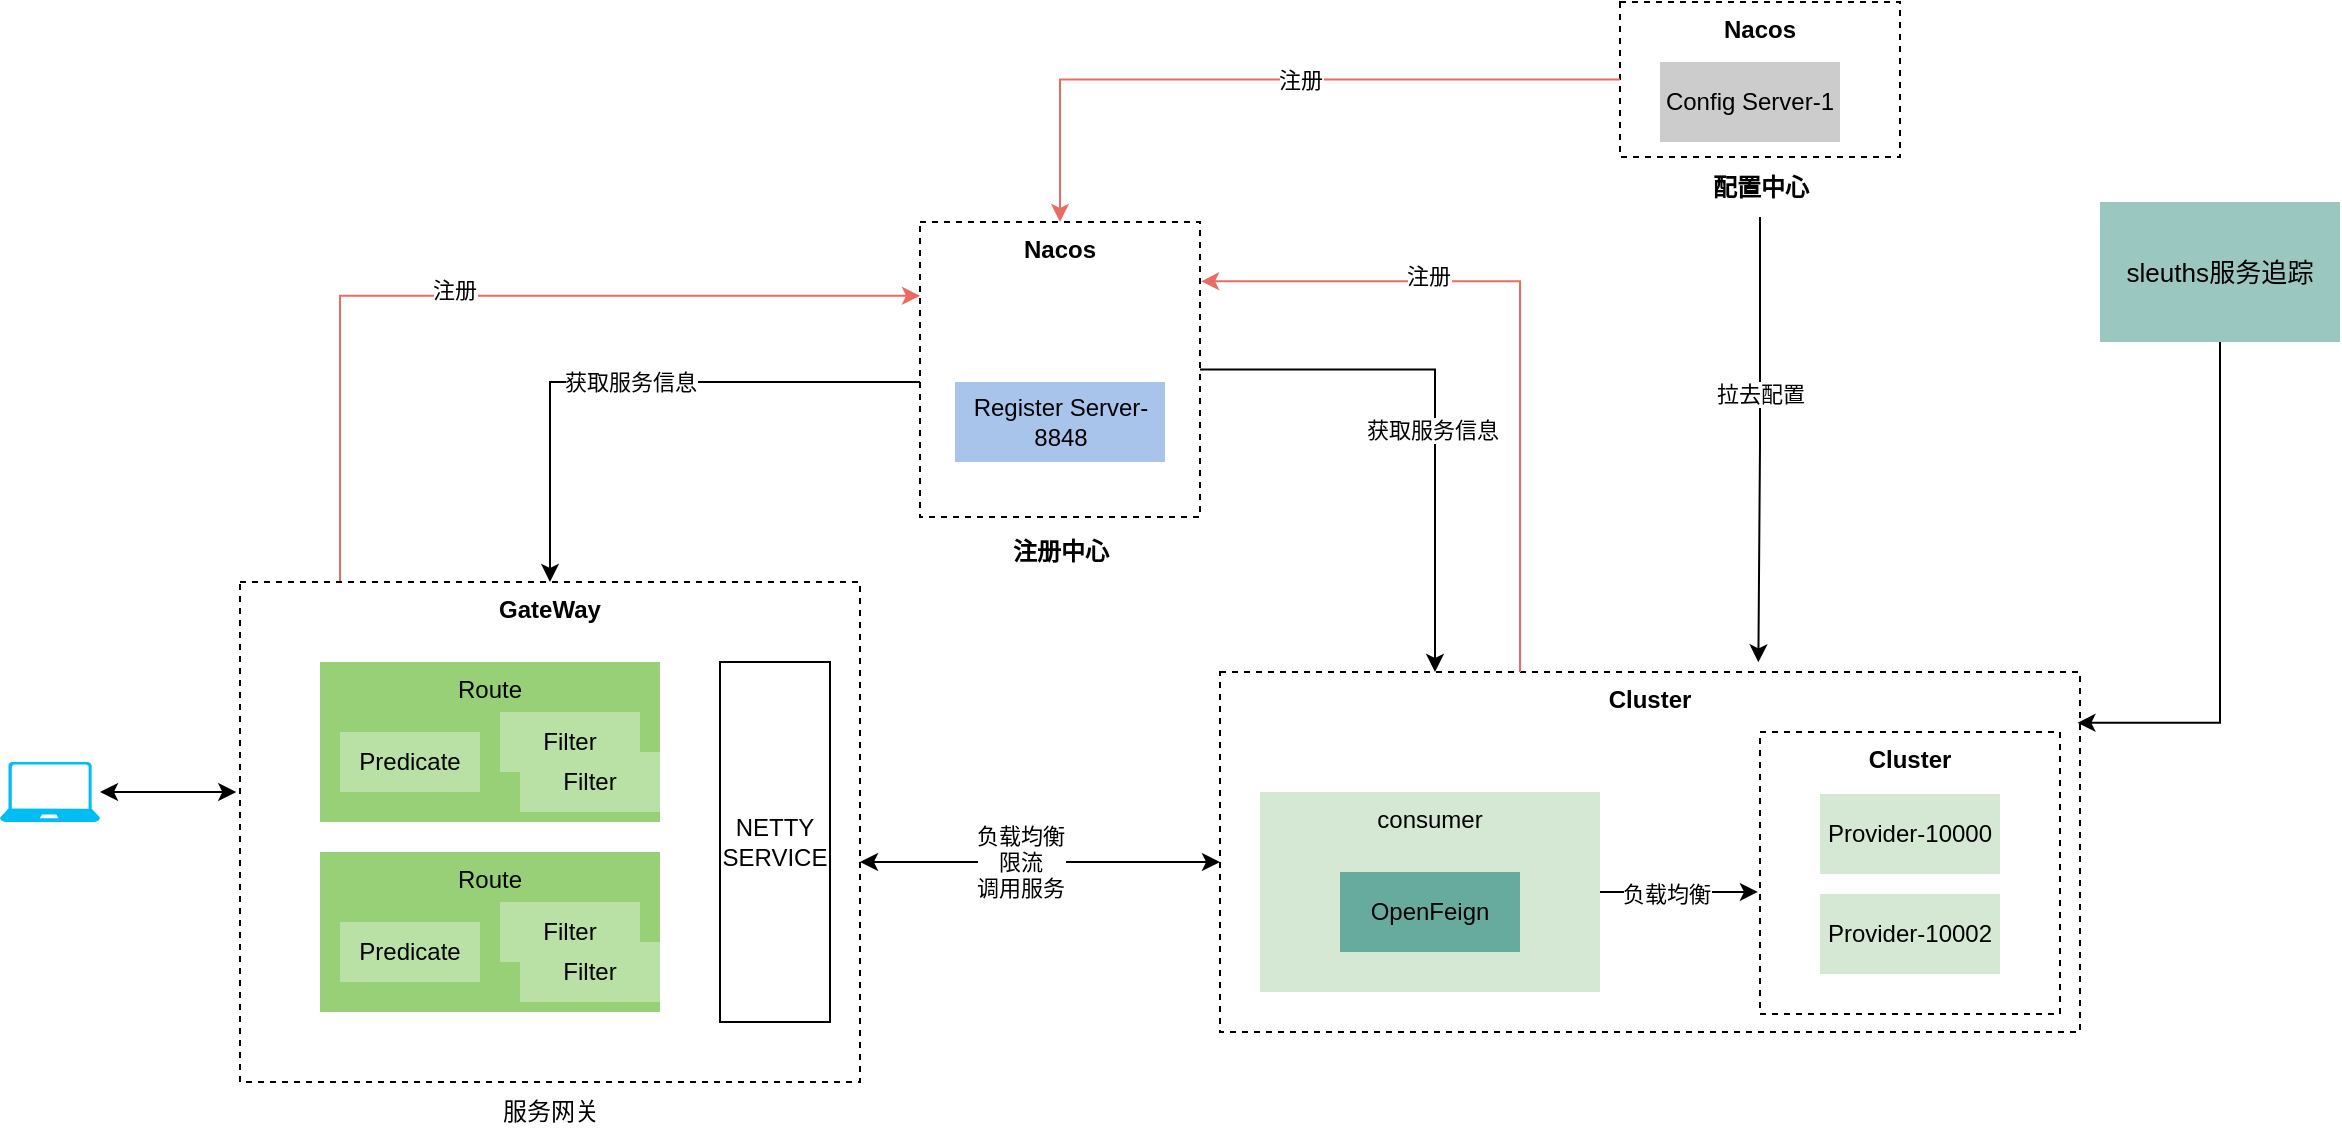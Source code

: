 <mxfile version="24.6.4" type="github">
  <diagram name="第 1 页" id="TnaWdXLzNJzU0-kOCl_u">
    <mxGraphModel dx="1816" dy="514" grid="1" gridSize="10" guides="1" tooltips="1" connect="1" arrows="1" fold="1" page="1" pageScale="1" pageWidth="827" pageHeight="1169" math="0" shadow="0">
      <root>
        <mxCell id="0" />
        <mxCell id="1" parent="0" />
        <mxCell id="fLhCOQXJ6kDsfGb4_A8b-1" value="" style="verticalLabelPosition=bottom;html=1;verticalAlign=top;align=center;strokeColor=none;fillColor=#00BEF2;shape=mxgraph.azure.laptop;pointerEvents=1;" parent="1" vertex="1">
          <mxGeometry x="-550" y="540" width="50" height="30" as="geometry" />
        </mxCell>
        <mxCell id="fLhCOQXJ6kDsfGb4_A8b-34" style="edgeStyle=orthogonalEdgeStyle;rounded=0;orthogonalLoop=1;jettySize=auto;html=1;entryX=0;entryY=0.25;entryDx=0;entryDy=0;strokeColor=#EA6B66;" parent="1" source="fLhCOQXJ6kDsfGb4_A8b-2" target="fLhCOQXJ6kDsfGb4_A8b-13" edge="1">
          <mxGeometry relative="1" as="geometry">
            <Array as="points">
              <mxPoint x="-380" y="307" />
            </Array>
          </mxGeometry>
        </mxCell>
        <mxCell id="fLhCOQXJ6kDsfGb4_A8b-35" value="注册" style="edgeLabel;html=1;align=center;verticalAlign=middle;resizable=0;points=[];" parent="fLhCOQXJ6kDsfGb4_A8b-34" vertex="1" connectable="0">
          <mxGeometry x="-0.278" y="3" relative="1" as="geometry">
            <mxPoint x="43" as="offset" />
          </mxGeometry>
        </mxCell>
        <mxCell id="fLhCOQXJ6kDsfGb4_A8b-2" value="&lt;b&gt;GateWay&lt;/b&gt;" style="rounded=0;whiteSpace=wrap;html=1;fillColor=none;strokeColor=default;align=center;verticalAlign=top;dashed=1;" parent="1" vertex="1">
          <mxGeometry x="-430" y="450" width="310" height="250" as="geometry" />
        </mxCell>
        <mxCell id="fLhCOQXJ6kDsfGb4_A8b-3" value="NETTY SERVICE" style="rounded=0;whiteSpace=wrap;html=1;fillColor=none;align=center;verticalAlign=middle;" parent="1" vertex="1">
          <mxGeometry x="-190" y="490" width="55" height="180" as="geometry" />
        </mxCell>
        <mxCell id="fLhCOQXJ6kDsfGb4_A8b-4" value="" style="group" parent="1" vertex="1" connectable="0">
          <mxGeometry x="-390" y="490" width="170" height="80" as="geometry" />
        </mxCell>
        <mxCell id="fLhCOQXJ6kDsfGb4_A8b-5" value="Route" style="rounded=0;whiteSpace=wrap;html=1;fillColor=#97D077;align=center;verticalAlign=top;strokeColor=none;" parent="fLhCOQXJ6kDsfGb4_A8b-4" vertex="1">
          <mxGeometry width="170" height="80" as="geometry" />
        </mxCell>
        <mxCell id="fLhCOQXJ6kDsfGb4_A8b-6" value="Filter" style="rounded=0;whiteSpace=wrap;html=1;fillColor=#B9E0A5;align=center;verticalAlign=middle;strokeColor=none;" parent="fLhCOQXJ6kDsfGb4_A8b-4" vertex="1">
          <mxGeometry x="90" y="25" width="70" height="30" as="geometry" />
        </mxCell>
        <mxCell id="fLhCOQXJ6kDsfGb4_A8b-7" value="Predicate" style="rounded=0;whiteSpace=wrap;html=1;fillColor=#B9E0A5;align=center;verticalAlign=middle;strokeColor=none;" parent="fLhCOQXJ6kDsfGb4_A8b-4" vertex="1">
          <mxGeometry x="10" y="35" width="70" height="30" as="geometry" />
        </mxCell>
        <mxCell id="fLhCOQXJ6kDsfGb4_A8b-21" value="" style="endArrow=classic;startArrow=classic;html=1;rounded=0;exitX=1;exitY=0.56;exitDx=0;exitDy=0;exitPerimeter=0;" parent="1" source="fLhCOQXJ6kDsfGb4_A8b-2" edge="1">
          <mxGeometry width="50" height="50" relative="1" as="geometry">
            <mxPoint x="-70" y="620" as="sourcePoint" />
            <mxPoint x="60" y="590" as="targetPoint" />
          </mxGeometry>
        </mxCell>
        <mxCell id="fLhCOQXJ6kDsfGb4_A8b-22" value="负载均衡&lt;br&gt;限流&lt;br&gt;调用服务" style="edgeLabel;html=1;align=center;verticalAlign=middle;resizable=0;points=[];" parent="fLhCOQXJ6kDsfGb4_A8b-21" vertex="1" connectable="0">
          <mxGeometry x="-0.269" relative="1" as="geometry">
            <mxPoint x="14" as="offset" />
          </mxGeometry>
        </mxCell>
        <mxCell id="fLhCOQXJ6kDsfGb4_A8b-26" style="edgeStyle=orthogonalEdgeStyle;rounded=0;orthogonalLoop=1;jettySize=auto;html=1;entryX=-0.006;entryY=0.42;entryDx=0;entryDy=0;entryPerimeter=0;startArrow=classic;startFill=1;" parent="1" source="fLhCOQXJ6kDsfGb4_A8b-1" target="fLhCOQXJ6kDsfGb4_A8b-2" edge="1">
          <mxGeometry relative="1" as="geometry" />
        </mxCell>
        <mxCell id="fLhCOQXJ6kDsfGb4_A8b-27" style="edgeStyle=orthogonalEdgeStyle;rounded=0;orthogonalLoop=1;jettySize=auto;html=1;startArrow=none;startFill=0;" parent="1" source="fLhCOQXJ6kDsfGb4_A8b-13" target="fLhCOQXJ6kDsfGb4_A8b-2" edge="1">
          <mxGeometry relative="1" as="geometry">
            <Array as="points">
              <mxPoint x="-275" y="350" />
            </Array>
          </mxGeometry>
        </mxCell>
        <mxCell id="fLhCOQXJ6kDsfGb4_A8b-28" value="获取服务信息" style="edgeLabel;html=1;align=center;verticalAlign=middle;resizable=0;points=[];" parent="fLhCOQXJ6kDsfGb4_A8b-27" vertex="1" connectable="0">
          <mxGeometry x="0.016" relative="1" as="geometry">
            <mxPoint as="offset" />
          </mxGeometry>
        </mxCell>
        <mxCell id="fLhCOQXJ6kDsfGb4_A8b-29" value="" style="group" parent="1" vertex="1" connectable="0">
          <mxGeometry x="260" y="160" width="140" height="77.5" as="geometry" />
        </mxCell>
        <mxCell id="fLhCOQXJ6kDsfGb4_A8b-30" value="&lt;b&gt;Nacos&lt;/b&gt;" style="rounded=0;whiteSpace=wrap;html=1;fillColor=none;strokeColor=default;align=center;verticalAlign=top;dashed=1;" parent="fLhCOQXJ6kDsfGb4_A8b-29" vertex="1">
          <mxGeometry width="140" height="77.5" as="geometry" />
        </mxCell>
        <mxCell id="fLhCOQXJ6kDsfGb4_A8b-32" value="Config Server-1" style="rounded=0;whiteSpace=wrap;html=1;fillColor=#CCCCCC;strokeColor=none;" parent="fLhCOQXJ6kDsfGb4_A8b-29" vertex="1">
          <mxGeometry x="20" y="30" width="90" height="40" as="geometry" />
        </mxCell>
        <mxCell id="fLhCOQXJ6kDsfGb4_A8b-40" value="Filter" style="rounded=0;whiteSpace=wrap;html=1;fillColor=#B9E0A5;align=center;verticalAlign=middle;strokeColor=none;" parent="1" vertex="1">
          <mxGeometry x="-290" y="535" width="70" height="30" as="geometry" />
        </mxCell>
        <mxCell id="fLhCOQXJ6kDsfGb4_A8b-43" value="" style="group" parent="1" vertex="1" connectable="0">
          <mxGeometry x="-390" y="585" width="170" height="80" as="geometry" />
        </mxCell>
        <mxCell id="fLhCOQXJ6kDsfGb4_A8b-44" value="Route" style="rounded=0;whiteSpace=wrap;html=1;fillColor=#97D077;align=center;verticalAlign=top;strokeColor=none;" parent="fLhCOQXJ6kDsfGb4_A8b-43" vertex="1">
          <mxGeometry width="170" height="80" as="geometry" />
        </mxCell>
        <mxCell id="fLhCOQXJ6kDsfGb4_A8b-45" value="Filter" style="rounded=0;whiteSpace=wrap;html=1;fillColor=#B9E0A5;align=center;verticalAlign=middle;strokeColor=none;" parent="fLhCOQXJ6kDsfGb4_A8b-43" vertex="1">
          <mxGeometry x="90" y="25" width="70" height="30" as="geometry" />
        </mxCell>
        <mxCell id="fLhCOQXJ6kDsfGb4_A8b-46" value="Predicate" style="rounded=0;whiteSpace=wrap;html=1;fillColor=#B9E0A5;align=center;verticalAlign=middle;strokeColor=none;" parent="fLhCOQXJ6kDsfGb4_A8b-43" vertex="1">
          <mxGeometry x="10" y="35" width="70" height="30" as="geometry" />
        </mxCell>
        <mxCell id="fLhCOQXJ6kDsfGb4_A8b-47" value="Filter" style="rounded=0;whiteSpace=wrap;html=1;fillColor=#B9E0A5;align=center;verticalAlign=middle;strokeColor=none;" parent="fLhCOQXJ6kDsfGb4_A8b-43" vertex="1">
          <mxGeometry x="100" y="45" width="70" height="30" as="geometry" />
        </mxCell>
        <mxCell id="fLhCOQXJ6kDsfGb4_A8b-55" value="" style="group" parent="1" vertex="1" connectable="0">
          <mxGeometry x="60" y="495" width="430" height="180" as="geometry" />
        </mxCell>
        <mxCell id="fLhCOQXJ6kDsfGb4_A8b-36" value="&lt;b&gt;Cluster&lt;/b&gt;" style="rounded=0;whiteSpace=wrap;html=1;fillColor=none;dashed=1;verticalAlign=top;" parent="fLhCOQXJ6kDsfGb4_A8b-55" vertex="1">
          <mxGeometry width="430" height="180" as="geometry" />
        </mxCell>
        <mxCell id="fLhCOQXJ6kDsfGb4_A8b-50" value="" style="group" parent="fLhCOQXJ6kDsfGb4_A8b-55" vertex="1" connectable="0">
          <mxGeometry x="20" y="60" width="170" height="100" as="geometry" />
        </mxCell>
        <mxCell id="fLhCOQXJ6kDsfGb4_A8b-39" value="consumer" style="rounded=0;whiteSpace=wrap;html=1;fillColor=#D5E8D4;strokeColor=none;verticalAlign=top;" parent="fLhCOQXJ6kDsfGb4_A8b-50" vertex="1">
          <mxGeometry width="170" height="100" as="geometry" />
        </mxCell>
        <mxCell id="fLhCOQXJ6kDsfGb4_A8b-49" value="OpenFeign" style="rounded=0;whiteSpace=wrap;html=1;fillColor=#67AB9F;strokeColor=none;" parent="fLhCOQXJ6kDsfGb4_A8b-50" vertex="1">
          <mxGeometry x="40" y="40" width="90" height="40" as="geometry" />
        </mxCell>
        <mxCell id="fLhCOQXJ6kDsfGb4_A8b-52" value="" style="group" parent="fLhCOQXJ6kDsfGb4_A8b-55" vertex="1" connectable="0">
          <mxGeometry x="270" y="30" width="150" height="141" as="geometry" />
        </mxCell>
        <mxCell id="fLhCOQXJ6kDsfGb4_A8b-37" value="Provider-10000" style="rounded=0;whiteSpace=wrap;html=1;fillColor=#D5E8D4;strokeColor=none;" parent="fLhCOQXJ6kDsfGb4_A8b-52" vertex="1">
          <mxGeometry x="30" y="31" width="90" height="40" as="geometry" />
        </mxCell>
        <mxCell id="fLhCOQXJ6kDsfGb4_A8b-48" value="Provider-10002" style="rounded=0;whiteSpace=wrap;html=1;fillColor=#D5E8D4;strokeColor=none;" parent="fLhCOQXJ6kDsfGb4_A8b-52" vertex="1">
          <mxGeometry x="30" y="81" width="90" height="40" as="geometry" />
        </mxCell>
        <mxCell id="fLhCOQXJ6kDsfGb4_A8b-51" value="&lt;b&gt;Cluster&lt;/b&gt;" style="rounded=0;whiteSpace=wrap;html=1;fillColor=none;dashed=1;verticalAlign=top;" parent="fLhCOQXJ6kDsfGb4_A8b-52" vertex="1">
          <mxGeometry width="150" height="141" as="geometry" />
        </mxCell>
        <mxCell id="fLhCOQXJ6kDsfGb4_A8b-53" style="edgeStyle=orthogonalEdgeStyle;rounded=0;orthogonalLoop=1;jettySize=auto;html=1;entryX=-0.007;entryY=0.567;entryDx=0;entryDy=0;entryPerimeter=0;" parent="fLhCOQXJ6kDsfGb4_A8b-55" source="fLhCOQXJ6kDsfGb4_A8b-39" target="fLhCOQXJ6kDsfGb4_A8b-51" edge="1">
          <mxGeometry relative="1" as="geometry" />
        </mxCell>
        <mxCell id="fLhCOQXJ6kDsfGb4_A8b-54" value="负载均衡" style="edgeLabel;html=1;align=center;verticalAlign=middle;resizable=0;points=[];" parent="fLhCOQXJ6kDsfGb4_A8b-53" vertex="1" connectable="0">
          <mxGeometry x="-0.182" y="-1" relative="1" as="geometry">
            <mxPoint as="offset" />
          </mxGeometry>
        </mxCell>
        <mxCell id="fLhCOQXJ6kDsfGb4_A8b-56" style="edgeStyle=orthogonalEdgeStyle;rounded=0;orthogonalLoop=1;jettySize=auto;html=1;entryX=1.004;entryY=0.201;entryDx=0;entryDy=0;entryPerimeter=0;strokeColor=#EA6B66;" parent="1" source="fLhCOQXJ6kDsfGb4_A8b-36" target="fLhCOQXJ6kDsfGb4_A8b-13" edge="1">
          <mxGeometry relative="1" as="geometry">
            <Array as="points">
              <mxPoint x="210" y="300" />
            </Array>
          </mxGeometry>
        </mxCell>
        <mxCell id="fLhCOQXJ6kDsfGb4_A8b-57" value="注册" style="edgeLabel;html=1;align=center;verticalAlign=middle;resizable=0;points=[];" parent="fLhCOQXJ6kDsfGb4_A8b-56" vertex="1" connectable="0">
          <mxGeometry x="0.365" y="-3" relative="1" as="geometry">
            <mxPoint as="offset" />
          </mxGeometry>
        </mxCell>
        <mxCell id="fLhCOQXJ6kDsfGb4_A8b-59" style="edgeStyle=orthogonalEdgeStyle;rounded=0;orthogonalLoop=1;jettySize=auto;html=1;entryX=0.25;entryY=0;entryDx=0;entryDy=0;" parent="1" source="fLhCOQXJ6kDsfGb4_A8b-13" target="fLhCOQXJ6kDsfGb4_A8b-36" edge="1">
          <mxGeometry relative="1" as="geometry">
            <Array as="points">
              <mxPoint x="168" y="344" />
            </Array>
          </mxGeometry>
        </mxCell>
        <mxCell id="fLhCOQXJ6kDsfGb4_A8b-60" value="获取服务信息" style="edgeLabel;html=1;align=center;verticalAlign=middle;resizable=0;points=[];" parent="fLhCOQXJ6kDsfGb4_A8b-59" vertex="1" connectable="0">
          <mxGeometry x="0.093" y="-2" relative="1" as="geometry">
            <mxPoint as="offset" />
          </mxGeometry>
        </mxCell>
        <mxCell id="WgYL6O9STOkXiMQ_CdjH-1" style="edgeStyle=orthogonalEdgeStyle;rounded=0;orthogonalLoop=1;jettySize=auto;html=1;strokeColor=#EA6B66;" parent="1" source="fLhCOQXJ6kDsfGb4_A8b-30" target="fLhCOQXJ6kDsfGb4_A8b-13" edge="1">
          <mxGeometry relative="1" as="geometry" />
        </mxCell>
        <mxCell id="WgYL6O9STOkXiMQ_CdjH-9" value="注册" style="edgeLabel;html=1;align=center;verticalAlign=middle;resizable=0;points=[];" parent="WgYL6O9STOkXiMQ_CdjH-1" vertex="1" connectable="0">
          <mxGeometry x="-0.031" y="-4" relative="1" as="geometry">
            <mxPoint x="10" y="4" as="offset" />
          </mxGeometry>
        </mxCell>
        <mxCell id="WgYL6O9STOkXiMQ_CdjH-4" value="&lt;b&gt;注册中心&lt;/b&gt;" style="text;html=1;align=center;verticalAlign=middle;resizable=0;points=[];autosize=1;strokeColor=none;fillColor=none;" parent="1" vertex="1">
          <mxGeometry x="-55" y="420" width="70" height="30" as="geometry" />
        </mxCell>
        <mxCell id="WgYL6O9STOkXiMQ_CdjH-5" value="&lt;b&gt;配置中心&lt;/b&gt;" style="text;html=1;align=center;verticalAlign=middle;resizable=0;points=[];autosize=1;strokeColor=none;fillColor=none;" parent="1" vertex="1">
          <mxGeometry x="295" y="237.5" width="70" height="30" as="geometry" />
        </mxCell>
        <mxCell id="WgYL6O9STOkXiMQ_CdjH-6" value="服务网关" style="text;html=1;align=center;verticalAlign=middle;resizable=0;points=[];autosize=1;strokeColor=none;fillColor=none;" parent="1" vertex="1">
          <mxGeometry x="-310" y="700" width="70" height="30" as="geometry" />
        </mxCell>
        <mxCell id="WgYL6O9STOkXiMQ_CdjH-7" style="edgeStyle=orthogonalEdgeStyle;rounded=0;orthogonalLoop=1;jettySize=auto;html=1;entryX=0.626;entryY=-0.027;entryDx=0;entryDy=0;entryPerimeter=0;" parent="1" source="WgYL6O9STOkXiMQ_CdjH-5" target="fLhCOQXJ6kDsfGb4_A8b-36" edge="1">
          <mxGeometry relative="1" as="geometry" />
        </mxCell>
        <mxCell id="WgYL6O9STOkXiMQ_CdjH-8" value="拉去配置" style="edgeLabel;html=1;align=center;verticalAlign=middle;resizable=0;points=[];" parent="WgYL6O9STOkXiMQ_CdjH-7" vertex="1" connectable="0">
          <mxGeometry x="-0.206" relative="1" as="geometry">
            <mxPoint as="offset" />
          </mxGeometry>
        </mxCell>
        <mxCell id="fLhCOQXJ6kDsfGb4_A8b-13" value="&lt;b&gt;Nacos&lt;/b&gt;" style="rounded=0;whiteSpace=wrap;html=1;fillColor=none;strokeColor=default;align=center;verticalAlign=top;dashed=1;" parent="1" vertex="1">
          <mxGeometry x="-90" y="270" width="140" height="147.5" as="geometry" />
        </mxCell>
        <mxCell id="fLhCOQXJ6kDsfGb4_A8b-15" value="Register Server-8848" style="rounded=0;whiteSpace=wrap;html=1;fillColor=#A9C4EB;strokeColor=none;" parent="1" vertex="1">
          <mxGeometry x="-72.5" y="350" width="105" height="40" as="geometry" />
        </mxCell>
        <mxCell id="1YkzrIQ4v6zjwBvHrJe9-3" value="&lt;div style=&quot;&quot;&gt;&lt;pre style=&quot;font-size: 9.8pt;&quot;&gt;&lt;span style=&quot;&quot;&gt;&lt;font face=&quot;Helvetica&quot;&gt;sleuths服务追踪&lt;/font&gt;&lt;/span&gt;&lt;/pre&gt;&lt;/div&gt;" style="rounded=0;whiteSpace=wrap;html=1;fillColor=#9AC7BF;strokeColor=none;verticalAlign=middle;fontColor=#000000;labelBackgroundColor=none;dashed=1;fontStyle=0" vertex="1" parent="1">
          <mxGeometry x="500" y="260" width="120" height="70" as="geometry" />
        </mxCell>
        <mxCell id="1YkzrIQ4v6zjwBvHrJe9-6" style="edgeStyle=elbowEdgeStyle;rounded=0;orthogonalLoop=1;jettySize=auto;html=1;entryX=0.997;entryY=0.419;entryDx=0;entryDy=0;entryPerimeter=0;exitX=0.5;exitY=1;exitDx=0;exitDy=0;" edge="1" parent="1" source="1YkzrIQ4v6zjwBvHrJe9-3">
          <mxGeometry relative="1" as="geometry">
            <mxPoint x="550" y="390" as="sourcePoint" />
            <mxPoint x="488.71" y="520.42" as="targetPoint" />
            <Array as="points">
              <mxPoint x="560" y="390" />
            </Array>
          </mxGeometry>
        </mxCell>
      </root>
    </mxGraphModel>
  </diagram>
</mxfile>
